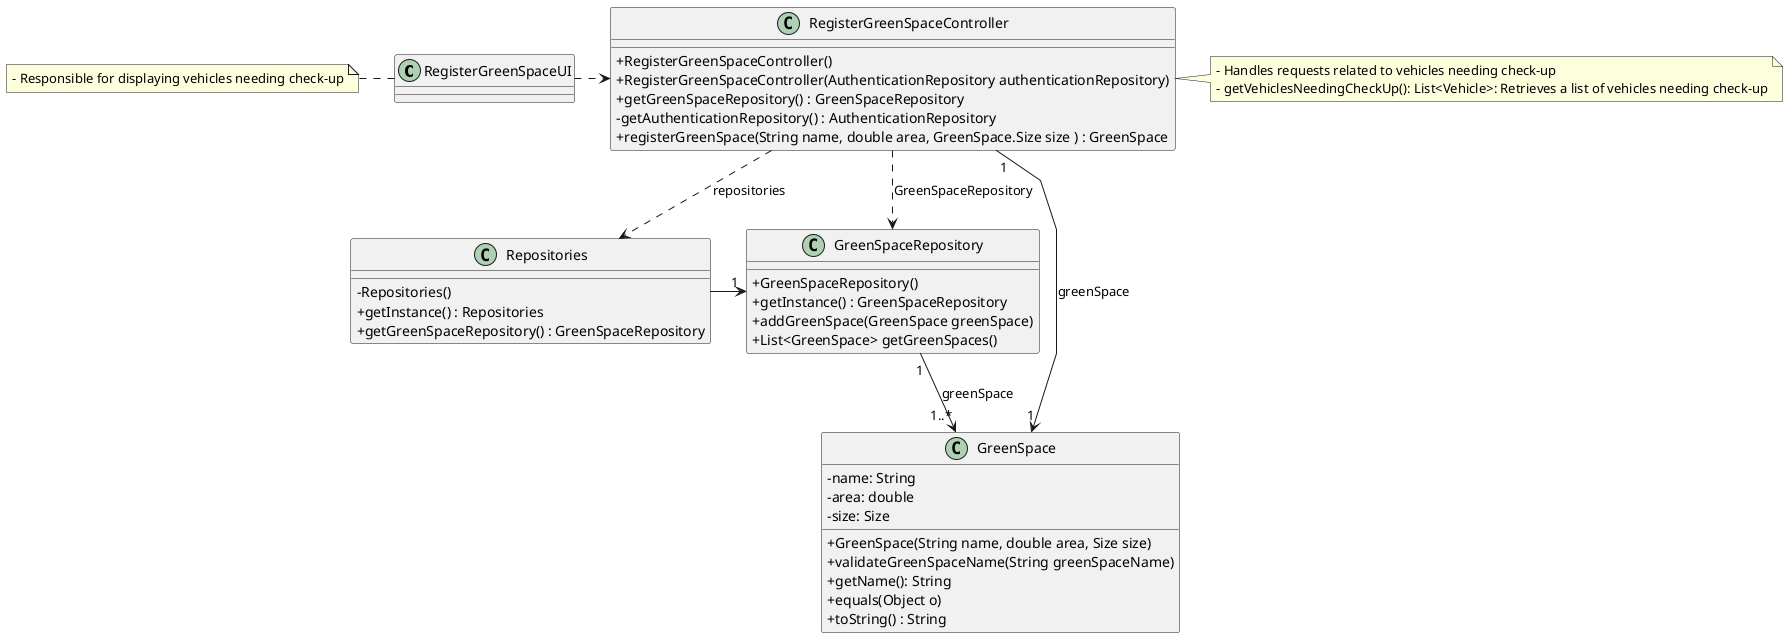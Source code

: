@startuml
'skinparam monochrome true
skinparam packageStyle rectangle
skinparam shadowing false
skinparam linetype polyline
'skinparam linetype orto

skinparam classAttributeIconSize 0

'left to right direction

class RegisterGreenSpaceUI{

}

note left of RegisterGreenSpaceUI
    - Responsible for displaying vehicles needing check-up
end note

class RegisterGreenSpaceController{

    +RegisterGreenSpaceController()
    +RegisterGreenSpaceController(AuthenticationRepository authenticationRepository)
    +getGreenSpaceRepository() : GreenSpaceRepository
    -getAuthenticationRepository() : AuthenticationRepository
    +registerGreenSpace(String name, double area, GreenSpace.Size size ) : GreenSpace
}

note right of RegisterGreenSpaceController
    - Handles requests related to vehicles needing check-up
    - getVehiclesNeedingCheckUp(): List<Vehicle>: Retrieves a list of vehicles needing check-up
end note

class Repositories{
    - Repositories()
    + getInstance() : Repositories
    + getGreenSpaceRepository() : GreenSpaceRepository
}

class GreenSpaceRepository{
    +GreenSpaceRepository()
    +getInstance() : GreenSpaceRepository
    +addGreenSpace(GreenSpace greenSpace)
    +List<GreenSpace> getGreenSpaces()

}

class GreenSpace{
    -name: String
    -area: double
    -size: Size

    +GreenSpace(String name, double area, Size size)
    +validateGreenSpaceName(String greenSpaceName)
    +getName(): String
    +equals(Object o)
    +toString() : String
}

RegisterGreenSpaceUI .> RegisterGreenSpaceController
RegisterGreenSpaceController ..> Repositories : repositories
Repositories -> "1" GreenSpaceRepository
RegisterGreenSpaceController ..> GreenSpaceRepository : GreenSpaceRepository
GreenSpaceRepository "1" --> "1..*" GreenSpace : greenSpace
RegisterGreenSpaceController "1" --> "1" GreenSpace : greenSpace

@enduml
